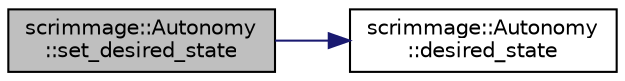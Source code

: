 digraph "scrimmage::Autonomy::set_desired_state"
{
 // LATEX_PDF_SIZE
  edge [fontname="Helvetica",fontsize="10",labelfontname="Helvetica",labelfontsize="10"];
  node [fontname="Helvetica",fontsize="10",shape=record];
  rankdir="LR";
  Node1 [label="scrimmage::Autonomy\l::set_desired_state",height=0.2,width=0.4,color="black", fillcolor="grey75", style="filled", fontcolor="black",tooltip=" "];
  Node1 -> Node2 [color="midnightblue",fontsize="10",style="solid",fontname="Helvetica"];
  Node2 [label="scrimmage::Autonomy\l::desired_state",height=0.2,width=0.4,color="black", fillcolor="white", style="filled",URL="$classscrimmage_1_1Autonomy.html#a9366b4276bda05496c883f84c81ddd2c",tooltip=" "];
}
